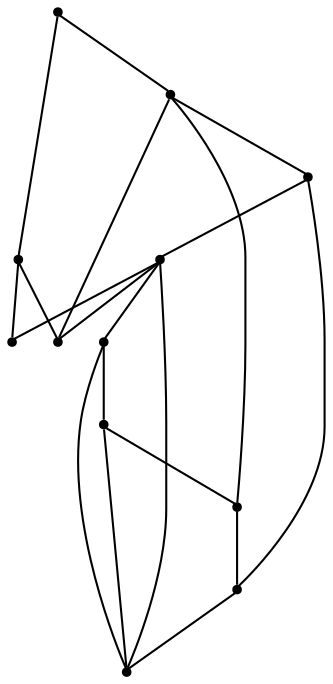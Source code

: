graph {
  node [shape=point,comment="{\"directed\":false,\"doi\":\"10.1007/978-3-319-03841-4_4\",\"figure\":\"2 (4)\"}"]

  v0 [pos="1816.2469131300518,718.8774228070838"]
  v1 [pos="1669.1533329516578,842.6352631371586"]
  v2 [pos="1759.610215212706,748.6656731926017"]
  v3 [pos="1816.2469131300516,796.0733329729368"]
  v4 [pos="1698.466127490135,783.7714644366038"]
  v5 [pos="1739.0078223157877,641.6815126412309"]
  v6 [pos="1712.1301787767627,719.323306721985"]
  v7 [pos="1731.8359800479225,749.1156267838511"]
  v8 [pos="1706.7638628469458,749.7825449954145"]
  v9 [pos="1665.1254147964264,885.1837293577271"]
  v10 [pos="1661.7688587498383,718.8774228070838"]
  v11 [pos="1603.839572451219,796.0733329729368"]

  v0 -- v1 [id="-1",pos="1816.2469131300518,718.8774228070838 1669.1533329516578,842.6352631371586 1669.1533329516578,842.6352631371586 1669.1533329516578,842.6352631371586"]
  v11 -- v9 [id="-2",pos="1603.839572451219,796.0733329729368 1665.1254147964264,885.1837293577271 1665.1254147964264,885.1837293577271 1665.1254147964264,885.1837293577271"]
  v11 -- v10 [id="-3",pos="1603.839572451219,796.0733329729368 1661.7688587498383,718.8774228070838 1661.7688587498383,718.8774228070838 1661.7688587498383,718.8774228070838"]
  v0 -- v2 [id="-4",pos="1816.2469131300518,718.8774228070838 1759.610215212706,748.6656731926017 1759.610215212706,748.6656731926017 1759.610215212706,748.6656731926017"]
  v0 -- v3 [id="-5",pos="1816.2469131300518,718.8774228070838 1816.2469131300516,796.0733329729368 1816.2469131300516,796.0733329729368 1816.2469131300516,796.0733329729368"]
  v2 -- v4 [id="-6",pos="1759.610215212706,748.6656731926017 1698.466127490135,783.7714644366038 1698.466127490135,783.7714644366038 1698.466127490135,783.7714644366038"]
  v5 -- v6 [id="-7",pos="1739.0078223157877,641.6815126412309 1712.1301787767627,719.323306721985 1712.1301787767627,719.323306721985 1712.1301787767627,719.323306721985"]
  v5 -- v0 [id="-8",pos="1739.0078223157877,641.6815126412309 1816.2469131300518,718.8774228070838 1816.2469131300518,718.8774228070838 1816.2469131300518,718.8774228070838"]
  v7 -- v4 [id="-9",pos="1731.8359800479225,749.1156267838511 1698.466127490135,783.7714644366038 1698.466127490135,783.7714644366038 1698.466127490135,783.7714644366038"]
  v7 -- v0 [id="-10",pos="1731.8359800479225,749.1156267838511 1816.2469131300518,718.8774228070838 1816.2469131300518,718.8774228070838 1816.2469131300518,718.8774228070838"]
  v6 -- v7 [id="-11",pos="1712.1301787767627,719.323306721985 1731.8359800479225,749.1156267838511 1731.8359800479225,749.1156267838511 1731.8359800479225,749.1156267838511"]
  v10 -- v8 [id="-12",pos="1661.7688587498383,718.8774228070838 1706.7638628469458,749.7825449954145 1706.7638628469458,749.7825449954145 1706.7638628469458,749.7825449954145"]
  v10 -- v1 [id="-13",pos="1661.7688587498383,718.8774228070838 1669.1533329516578,842.6352631371586 1669.1533329516578,842.6352631371586 1669.1533329516578,842.6352631371586"]
  v10 -- v5 [id="-14",pos="1661.7688587498383,718.8774228070838 1739.0078223157877,641.6815126412309 1739.0078223157877,641.6815126412309 1739.0078223157877,641.6815126412309"]
  v8 -- v6 [id="-15",pos="1706.7638628469458,749.7825449954145 1712.1301787767627,719.323306721985 1712.1301787767627,719.323306721985 1712.1301787767627,719.323306721985"]
  v4 -- v8 [id="-16",pos="1698.466127490135,783.7714644366038 1706.7638628469458,749.7825449954145 1706.7638628469458,749.7825449954145 1706.7638628469458,749.7825449954145"]
  v9 -- v1 [id="-17",pos="1665.1254147964264,885.1837293577271 1669.1533329516578,842.6352631371586 1669.1533329516578,842.6352631371586 1669.1533329516578,842.6352631371586"]
  v9 -- v3 [id="-18",pos="1665.1254147964264,885.1837293577271 1816.2469131300516,796.0733329729368 1816.2469131300516,796.0733329729368 1816.2469131300516,796.0733329729368"]
  v2 -- v7 [id="-35",pos="1759.610215212706,748.6656731926017 1731.8359800479225,749.1156267838511 1731.8359800479225,749.1156267838511 1731.8359800479225,749.1156267838511"]
}